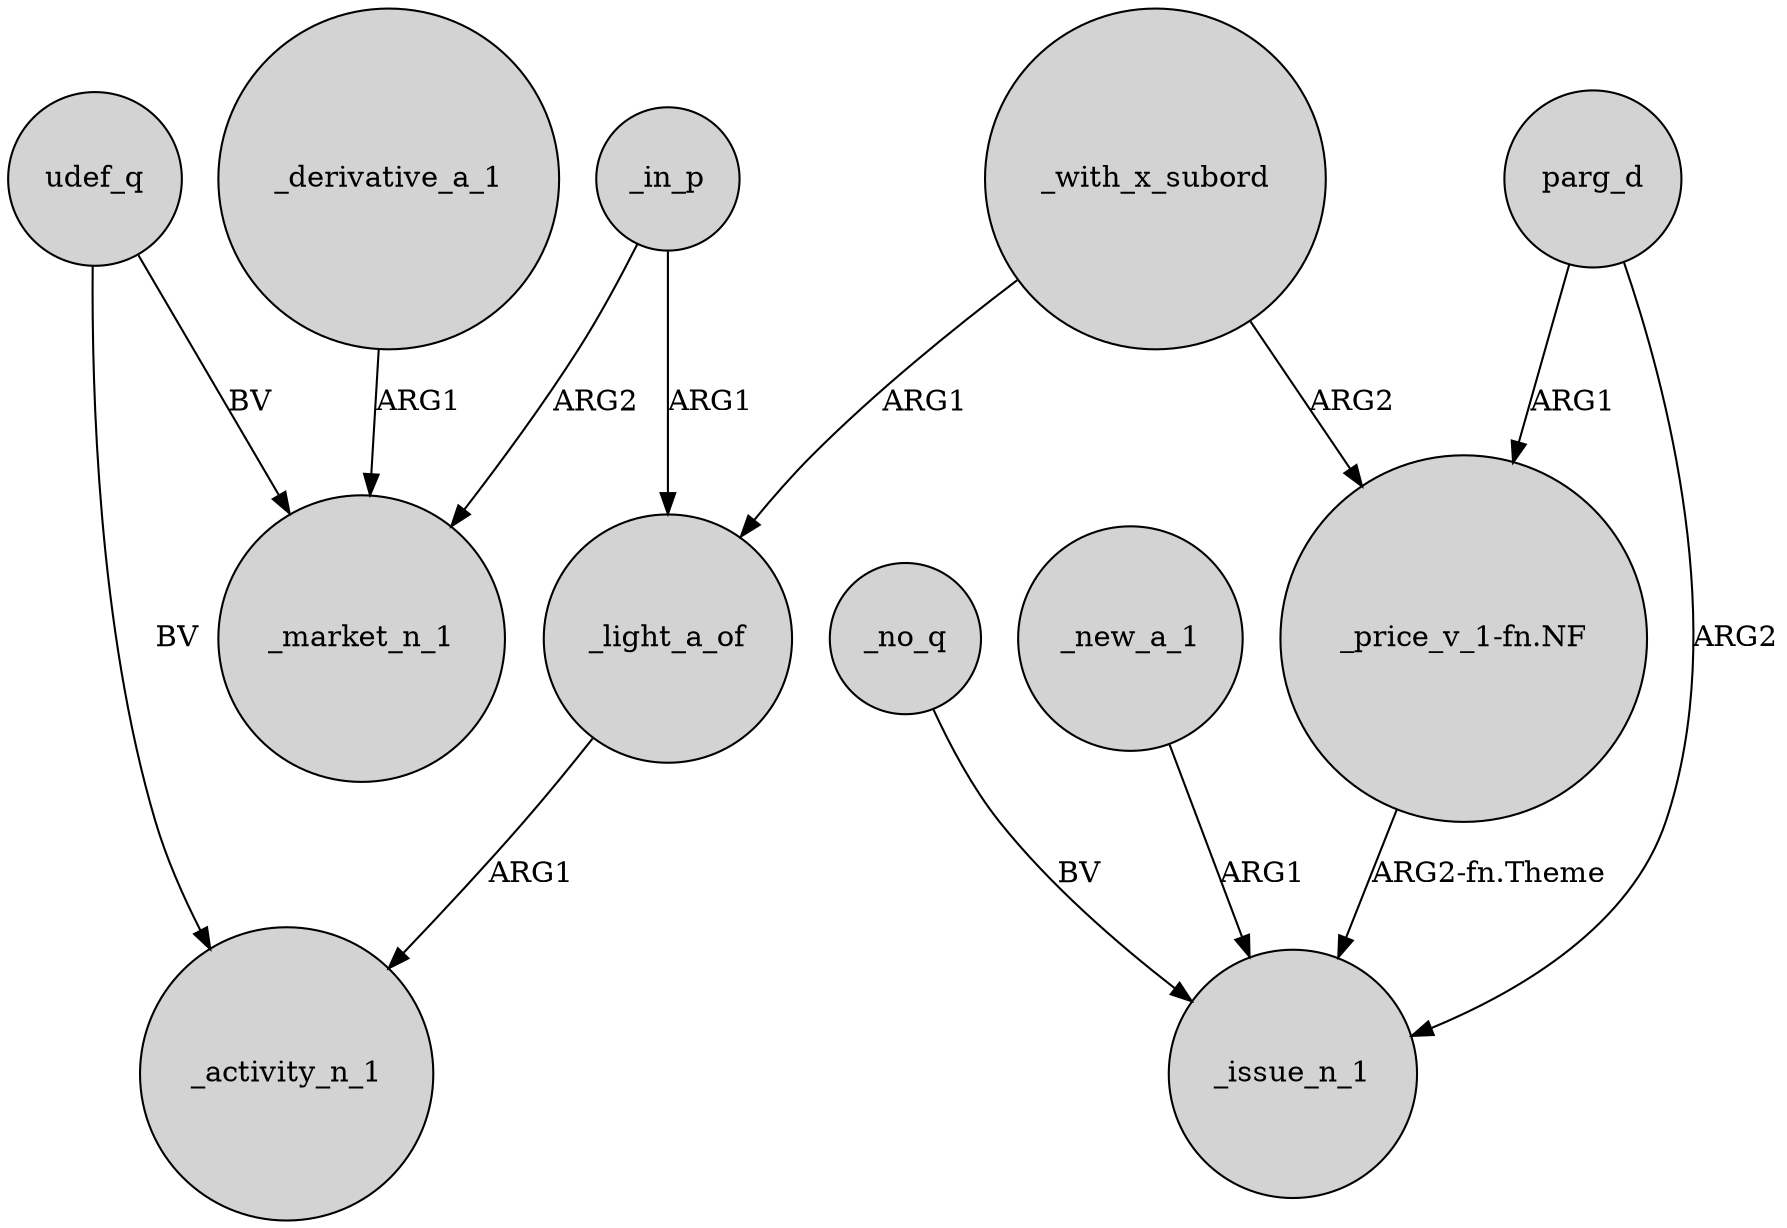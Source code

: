 digraph {
	node [shape=circle style=filled]
	_with_x_subord -> _light_a_of [label=ARG1]
	_with_x_subord -> "_price_v_1-fn.NF" [label=ARG2]
	parg_d -> _issue_n_1 [label=ARG2]
	_in_p -> _market_n_1 [label=ARG2]
	udef_q -> _market_n_1 [label=BV]
	udef_q -> _activity_n_1 [label=BV]
	_no_q -> _issue_n_1 [label=BV]
	parg_d -> "_price_v_1-fn.NF" [label=ARG1]
	_in_p -> _light_a_of [label=ARG1]
	_new_a_1 -> _issue_n_1 [label=ARG1]
	"_price_v_1-fn.NF" -> _issue_n_1 [label="ARG2-fn.Theme"]
	_light_a_of -> _activity_n_1 [label=ARG1]
	_derivative_a_1 -> _market_n_1 [label=ARG1]
}

